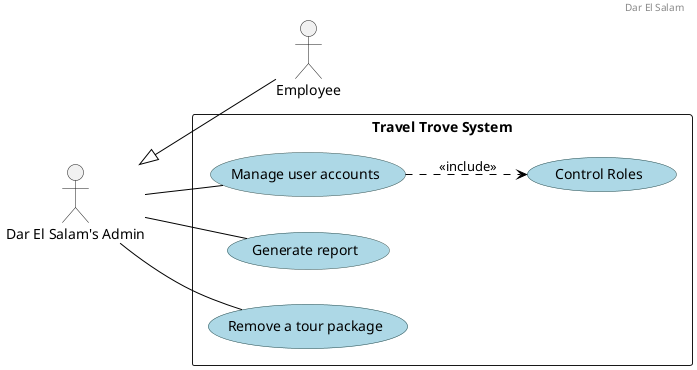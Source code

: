 @startuml
scale 1
left to right direction

header
Dar El Salam
endheader

skinparam usecase {
    BackgroundColor lightblue
    BorderColor DarkSlateGray
    ArrowColor Black
}

actor "Dar El Salam's Admin" as Admin

rectangle "Travel Trove System" {

    usecase "Manage user accounts"
    usecase "Control Roles"
    usecase "Generate report"
    usecase "Remove a tour package"

}

"Manage user accounts" ..> "Control Roles" : <<include>>
Admin <|-- Employee
Admin -- "Manage user accounts"
Admin -- "Generate report"
Admin -- "Remove a tour package"


@enduml